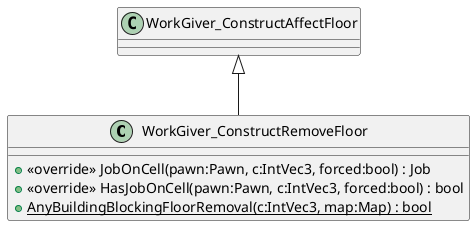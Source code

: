 @startuml
class WorkGiver_ConstructRemoveFloor {
    + <<override>> JobOnCell(pawn:Pawn, c:IntVec3, forced:bool) : Job
    + <<override>> HasJobOnCell(pawn:Pawn, c:IntVec3, forced:bool) : bool
    + {static} AnyBuildingBlockingFloorRemoval(c:IntVec3, map:Map) : bool
}
WorkGiver_ConstructAffectFloor <|-- WorkGiver_ConstructRemoveFloor
@enduml
